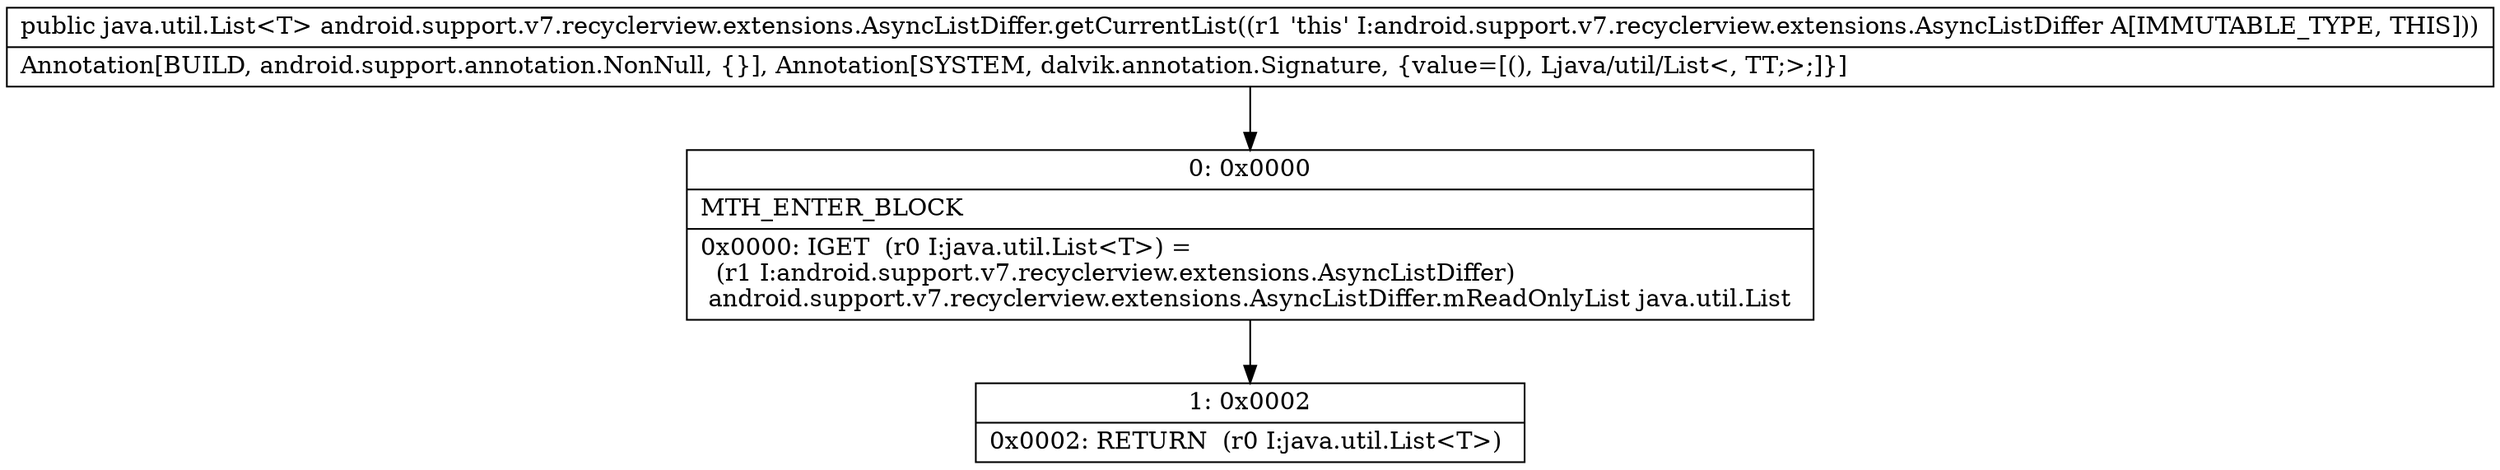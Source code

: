 digraph "CFG forandroid.support.v7.recyclerview.extensions.AsyncListDiffer.getCurrentList()Ljava\/util\/List;" {
Node_0 [shape=record,label="{0\:\ 0x0000|MTH_ENTER_BLOCK\l|0x0000: IGET  (r0 I:java.util.List\<T\>) = \l  (r1 I:android.support.v7.recyclerview.extensions.AsyncListDiffer)\l android.support.v7.recyclerview.extensions.AsyncListDiffer.mReadOnlyList java.util.List \l}"];
Node_1 [shape=record,label="{1\:\ 0x0002|0x0002: RETURN  (r0 I:java.util.List\<T\>) \l}"];
MethodNode[shape=record,label="{public java.util.List\<T\> android.support.v7.recyclerview.extensions.AsyncListDiffer.getCurrentList((r1 'this' I:android.support.v7.recyclerview.extensions.AsyncListDiffer A[IMMUTABLE_TYPE, THIS]))  | Annotation[BUILD, android.support.annotation.NonNull, \{\}], Annotation[SYSTEM, dalvik.annotation.Signature, \{value=[(), Ljava\/util\/List\<, TT;\>;]\}]\l}"];
MethodNode -> Node_0;
Node_0 -> Node_1;
}

